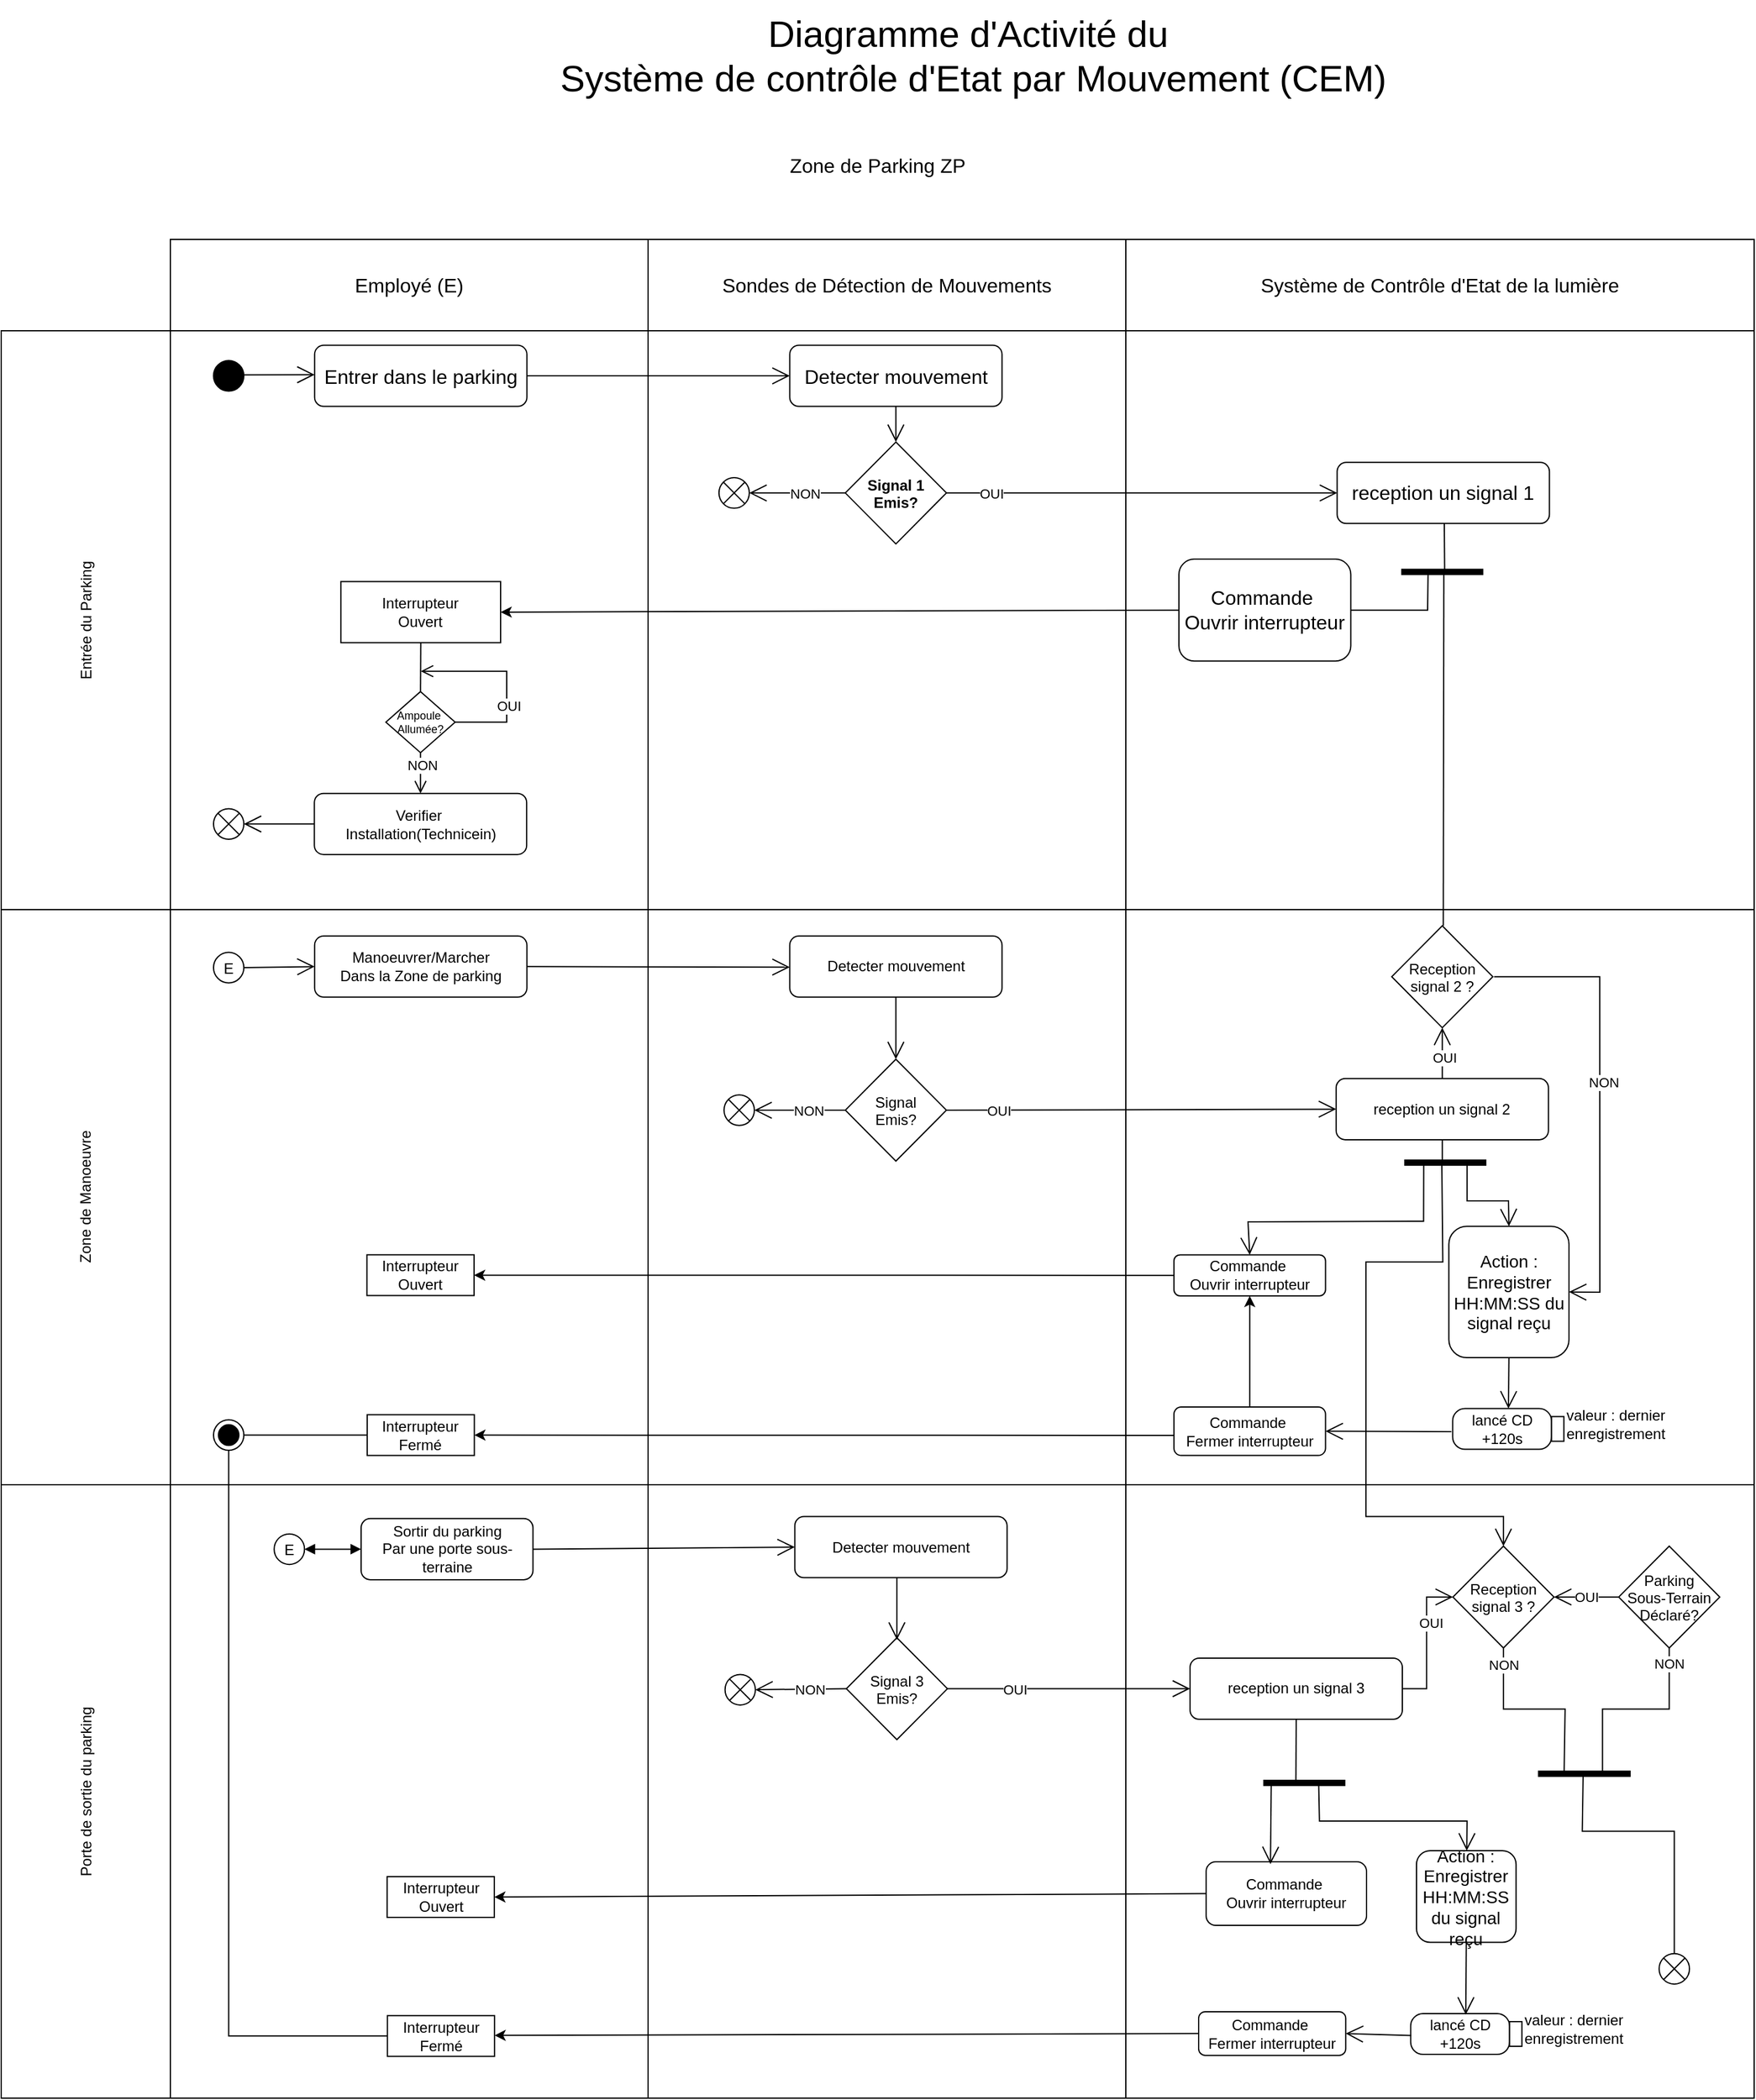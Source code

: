 <mxfile version="25.0.3">
  <diagram id="C5RBs43oDa-KdzZeNtuy" name="Page-1">
    <mxGraphModel dx="2390" dy="2282" grid="1" gridSize="10" guides="1" tooltips="1" connect="1" arrows="1" fold="1" page="1" pageScale="1" pageWidth="827" pageHeight="1169" math="0" shadow="0">
      <root>
        <mxCell id="WIyWlLk6GJQsqaUBKTNV-0" />
        <mxCell id="WIyWlLk6GJQsqaUBKTNV-1" parent="WIyWlLk6GJQsqaUBKTNV-0" />
        <mxCell id="DnKmSI__Tk8OOLVWlEsf-170" value="" style="group" vertex="1" connectable="0" parent="WIyWlLk6GJQsqaUBKTNV-1">
          <mxGeometry x="10" y="-1160" width="1420" height="1700" as="geometry" />
        </mxCell>
        <mxCell id="DnKmSI__Tk8OOLVWlEsf-32" value="&lt;font style=&quot;font-size: 16px;&quot;&gt;Zone de Parking ZP&lt;/font&gt;" style="shape=table;html=1;whiteSpace=wrap;startSize=120;container=1;collapsible=0;childLayout=tableLayout;fillColor=none;swimlaneFillColor=#ffffff;strokeColor=none;" vertex="1" parent="DnKmSI__Tk8OOLVWlEsf-170">
          <mxGeometry y="74" width="1420" height="1626" as="geometry" />
        </mxCell>
        <mxCell id="DnKmSI__Tk8OOLVWlEsf-33" value="" style="shape=partialRectangle;html=1;whiteSpace=wrap;collapsible=0;dropTarget=0;pointerEvents=0;fillColor=none;top=0;left=0;bottom=0;right=0;points=[[0,0.5],[1,0.5]];portConstraint=eastwest;strokeColor=none;" vertex="1" parent="DnKmSI__Tk8OOLVWlEsf-32">
          <mxGeometry y="120" width="1420" height="74" as="geometry" />
        </mxCell>
        <mxCell id="DnKmSI__Tk8OOLVWlEsf-34" value="" style="shape=partialRectangle;html=1;whiteSpace=wrap;connectable=0;fillColor=none;top=1;left=1;bottom=1;right=1;overflow=hidden;strokeColor=none;" vertex="1" parent="DnKmSI__Tk8OOLVWlEsf-33">
          <mxGeometry width="137" height="74" as="geometry">
            <mxRectangle width="137" height="74" as="alternateBounds" />
          </mxGeometry>
        </mxCell>
        <mxCell id="DnKmSI__Tk8OOLVWlEsf-35" value="&lt;font style=&quot;font-size: 16px;&quot;&gt;Employé (E)&lt;/font&gt;" style="shape=partialRectangle;html=1;whiteSpace=wrap;connectable=0;fillColor=none;top=1;left=1;bottom=1;right=1;overflow=hidden;" vertex="1" parent="DnKmSI__Tk8OOLVWlEsf-33">
          <mxGeometry x="137" width="387" height="74" as="geometry">
            <mxRectangle width="387" height="74" as="alternateBounds" />
          </mxGeometry>
        </mxCell>
        <mxCell id="DnKmSI__Tk8OOLVWlEsf-36" value="&lt;font style=&quot;font-size: 16px;&quot;&gt;Sondes de Détection de Mouvements&lt;/font&gt;" style="shape=partialRectangle;html=1;whiteSpace=wrap;connectable=0;fillColor=none;top=1;left=1;bottom=1;right=1;overflow=hidden;" vertex="1" parent="DnKmSI__Tk8OOLVWlEsf-33">
          <mxGeometry x="524" width="387" height="74" as="geometry">
            <mxRectangle width="387" height="74" as="alternateBounds" />
          </mxGeometry>
        </mxCell>
        <mxCell id="DnKmSI__Tk8OOLVWlEsf-45" value="&lt;font style=&quot;font-size: 16px;&quot;&gt;Système de Contrôle d&#39;Etat de la lumière&lt;/font&gt;" style="shape=partialRectangle;html=1;whiteSpace=wrap;connectable=0;fillColor=none;top=1;left=1;bottom=1;right=1;overflow=hidden;" vertex="1" parent="DnKmSI__Tk8OOLVWlEsf-33">
          <mxGeometry x="911" width="509" height="74" as="geometry">
            <mxRectangle width="509" height="74" as="alternateBounds" />
          </mxGeometry>
        </mxCell>
        <mxCell id="DnKmSI__Tk8OOLVWlEsf-37" value="" style="shape=partialRectangle;html=1;whiteSpace=wrap;collapsible=0;dropTarget=0;pointerEvents=0;fillColor=none;top=1;left=1;bottom=1;right=1;points=[[0,0.5],[1,0.5]];portConstraint=eastwest;" vertex="1" parent="DnKmSI__Tk8OOLVWlEsf-32">
          <mxGeometry y="194" width="1420" height="469" as="geometry" />
        </mxCell>
        <mxCell id="DnKmSI__Tk8OOLVWlEsf-38" value="Entrée du Parking" style="shape=partialRectangle;html=1;whiteSpace=wrap;connectable=0;fillColor=none;top=1;left=1;bottom=1;right=1;overflow=hidden;horizontal=0;" vertex="1" parent="DnKmSI__Tk8OOLVWlEsf-37">
          <mxGeometry width="137" height="469" as="geometry">
            <mxRectangle width="137" height="469" as="alternateBounds" />
          </mxGeometry>
        </mxCell>
        <mxCell id="DnKmSI__Tk8OOLVWlEsf-39" value="" style="shape=partialRectangle;html=1;whiteSpace=wrap;connectable=0;fillColor=none;top=1;left=1;bottom=1;right=1;overflow=hidden;" vertex="1" parent="DnKmSI__Tk8OOLVWlEsf-37">
          <mxGeometry x="137" width="387" height="469" as="geometry">
            <mxRectangle width="387" height="469" as="alternateBounds" />
          </mxGeometry>
        </mxCell>
        <mxCell id="DnKmSI__Tk8OOLVWlEsf-40" value="" style="shape=partialRectangle;html=1;whiteSpace=wrap;connectable=0;fillColor=none;top=1;left=1;bottom=1;right=1;overflow=hidden;" vertex="1" parent="DnKmSI__Tk8OOLVWlEsf-37">
          <mxGeometry x="524" width="387" height="469" as="geometry">
            <mxRectangle width="387" height="469" as="alternateBounds" />
          </mxGeometry>
        </mxCell>
        <mxCell id="DnKmSI__Tk8OOLVWlEsf-46" style="shape=partialRectangle;html=1;whiteSpace=wrap;connectable=0;fillColor=none;top=1;left=1;bottom=1;right=1;overflow=hidden;" vertex="1" parent="DnKmSI__Tk8OOLVWlEsf-37">
          <mxGeometry x="911" width="509" height="469" as="geometry">
            <mxRectangle width="509" height="469" as="alternateBounds" />
          </mxGeometry>
        </mxCell>
        <mxCell id="DnKmSI__Tk8OOLVWlEsf-41" value="" style="shape=partialRectangle;html=1;whiteSpace=wrap;collapsible=0;dropTarget=0;pointerEvents=0;fillColor=none;top=1;left=1;bottom=1;right=1;points=[[0,0.5],[1,0.5]];portConstraint=eastwest;" vertex="1" parent="DnKmSI__Tk8OOLVWlEsf-32">
          <mxGeometry y="663" width="1420" height="466" as="geometry" />
        </mxCell>
        <mxCell id="DnKmSI__Tk8OOLVWlEsf-42" value="Zone de Manoeuvre" style="shape=partialRectangle;html=1;whiteSpace=wrap;connectable=0;fillColor=none;top=1;left=1;bottom=1;right=1;overflow=hidden;horizontal=0;" vertex="1" parent="DnKmSI__Tk8OOLVWlEsf-41">
          <mxGeometry width="137" height="466" as="geometry">
            <mxRectangle width="137" height="466" as="alternateBounds" />
          </mxGeometry>
        </mxCell>
        <mxCell id="DnKmSI__Tk8OOLVWlEsf-43" value="" style="shape=partialRectangle;html=1;whiteSpace=wrap;connectable=0;fillColor=none;top=1;left=1;bottom=1;right=1;overflow=hidden;" vertex="1" parent="DnKmSI__Tk8OOLVWlEsf-41">
          <mxGeometry x="137" width="387" height="466" as="geometry">
            <mxRectangle width="387" height="466" as="alternateBounds" />
          </mxGeometry>
        </mxCell>
        <mxCell id="DnKmSI__Tk8OOLVWlEsf-44" value="" style="shape=partialRectangle;html=1;whiteSpace=wrap;connectable=0;fillColor=none;top=1;left=1;bottom=1;right=1;overflow=hidden;" vertex="1" parent="DnKmSI__Tk8OOLVWlEsf-41">
          <mxGeometry x="524" width="387" height="466" as="geometry">
            <mxRectangle width="387" height="466" as="alternateBounds" />
          </mxGeometry>
        </mxCell>
        <mxCell id="DnKmSI__Tk8OOLVWlEsf-47" style="shape=partialRectangle;html=1;whiteSpace=wrap;connectable=0;fillColor=none;top=1;left=1;bottom=1;right=1;overflow=hidden;" vertex="1" parent="DnKmSI__Tk8OOLVWlEsf-41">
          <mxGeometry x="911" width="509" height="466" as="geometry">
            <mxRectangle width="509" height="466" as="alternateBounds" />
          </mxGeometry>
        </mxCell>
        <mxCell id="DnKmSI__Tk8OOLVWlEsf-48" style="shape=partialRectangle;html=1;whiteSpace=wrap;collapsible=0;dropTarget=0;pointerEvents=0;fillColor=none;top=1;left=1;bottom=1;right=1;points=[[0,0.5],[1,0.5]];portConstraint=eastwest;" vertex="1" parent="DnKmSI__Tk8OOLVWlEsf-32">
          <mxGeometry y="1129" width="1420" height="497" as="geometry" />
        </mxCell>
        <mxCell id="DnKmSI__Tk8OOLVWlEsf-49" value="Porte de sortie du parking" style="shape=partialRectangle;html=1;whiteSpace=wrap;connectable=0;fillColor=none;top=1;left=1;bottom=1;right=1;overflow=hidden;horizontal=0;" vertex="1" parent="DnKmSI__Tk8OOLVWlEsf-48">
          <mxGeometry width="137" height="497" as="geometry">
            <mxRectangle width="137" height="497" as="alternateBounds" />
          </mxGeometry>
        </mxCell>
        <mxCell id="DnKmSI__Tk8OOLVWlEsf-50" style="shape=partialRectangle;html=1;whiteSpace=wrap;connectable=0;fillColor=none;top=1;left=1;bottom=1;right=1;overflow=hidden;" vertex="1" parent="DnKmSI__Tk8OOLVWlEsf-48">
          <mxGeometry x="137" width="387" height="497" as="geometry">
            <mxRectangle width="387" height="497" as="alternateBounds" />
          </mxGeometry>
        </mxCell>
        <mxCell id="DnKmSI__Tk8OOLVWlEsf-51" style="shape=partialRectangle;html=1;whiteSpace=wrap;connectable=0;fillColor=none;top=1;left=1;bottom=1;right=1;overflow=hidden;" vertex="1" parent="DnKmSI__Tk8OOLVWlEsf-48">
          <mxGeometry x="524" width="387" height="497" as="geometry">
            <mxRectangle width="387" height="497" as="alternateBounds" />
          </mxGeometry>
        </mxCell>
        <mxCell id="DnKmSI__Tk8OOLVWlEsf-52" style="shape=partialRectangle;html=1;whiteSpace=wrap;connectable=0;fillColor=none;top=1;left=1;bottom=1;right=1;overflow=hidden;" vertex="1" parent="DnKmSI__Tk8OOLVWlEsf-48">
          <mxGeometry x="911" width="509" height="497" as="geometry">
            <mxRectangle width="509" height="497" as="alternateBounds" />
          </mxGeometry>
        </mxCell>
        <mxCell id="WIyWlLk6GJQsqaUBKTNV-3" value="&lt;font style=&quot;font-size: 16px;&quot;&gt;Entrer dans le parking&lt;/font&gt;" style="rounded=1;whiteSpace=wrap;html=1;fontSize=12;glass=0;strokeWidth=1;shadow=0;" parent="DnKmSI__Tk8OOLVWlEsf-170" vertex="1">
          <mxGeometry x="253.864" y="279.757" width="171.972" height="49.515" as="geometry" />
        </mxCell>
        <mxCell id="WIyWlLk6GJQsqaUBKTNV-7" value="&lt;font style=&quot;font-size: 16px;&quot;&gt;Detecter mouvement&lt;/font&gt;" style="rounded=1;whiteSpace=wrap;html=1;fontSize=12;glass=0;strokeWidth=1;shadow=0;" parent="DnKmSI__Tk8OOLVWlEsf-170" vertex="1">
          <mxGeometry x="638.754" y="279.757" width="171.972" height="49.515" as="geometry" />
        </mxCell>
        <mxCell id="WIyWlLk6GJQsqaUBKTNV-11" value="Verifier&amp;nbsp;&lt;br&gt;Installation(Technicein)" style="rounded=1;whiteSpace=wrap;html=1;fontSize=12;glass=0;strokeWidth=1;shadow=0;" parent="DnKmSI__Tk8OOLVWlEsf-170" vertex="1">
          <mxGeometry x="253.659" y="642.864" width="171.972" height="49.515" as="geometry" />
        </mxCell>
        <mxCell id="DnKmSI__Tk8OOLVWlEsf-0" value="Interrupteur&lt;br&gt;Ouvert" style="rounded=0;whiteSpace=wrap;html=1;" vertex="1" parent="DnKmSI__Tk8OOLVWlEsf-170">
          <mxGeometry x="275.156" y="471.214" width="129.389" height="49.515" as="geometry" />
        </mxCell>
        <mxCell id="DnKmSI__Tk8OOLVWlEsf-5" value="" style="ellipse;fillColor=strokeColor;html=1;" vertex="1" parent="DnKmSI__Tk8OOLVWlEsf-170">
          <mxGeometry x="171.972" y="292.136" width="24.567" height="24.757" as="geometry" />
        </mxCell>
        <mxCell id="DnKmSI__Tk8OOLVWlEsf-6" value="" style="ellipse;html=1;shape=endState;fillColor=strokeColor;" vertex="1" parent="DnKmSI__Tk8OOLVWlEsf-170">
          <mxGeometry x="171.972" y="1150.388" width="24.567" height="24.757" as="geometry" />
        </mxCell>
        <mxCell id="DnKmSI__Tk8OOLVWlEsf-25" value="Ampoule &#xa;Allumée?" style="rhombus;fontSize=9;" vertex="1" parent="DnKmSI__Tk8OOLVWlEsf-170">
          <mxGeometry x="311.597" y="560.34" width="56.096" height="49.515" as="geometry" />
        </mxCell>
        <mxCell id="DnKmSI__Tk8OOLVWlEsf-26" value="" style="shape=sumEllipse;perimeter=ellipsePerimeter;html=1;backgroundOutline=1;" vertex="1" parent="DnKmSI__Tk8OOLVWlEsf-170">
          <mxGeometry x="171.972" y="655.243" width="24.567" height="24.757" as="geometry" />
        </mxCell>
        <mxCell id="DnKmSI__Tk8OOLVWlEsf-27" value="" style="html=1;points=[];perimeter=orthogonalPerimeter;fillColor=strokeColor;direction=south;" vertex="1" parent="DnKmSI__Tk8OOLVWlEsf-170">
          <mxGeometry x="1134.608" y="461.311" width="65.513" height="4.126" as="geometry" />
        </mxCell>
        <mxCell id="DnKmSI__Tk8OOLVWlEsf-28" value="lancé CD&lt;div&gt;+120s&lt;/div&gt;" style="shape=mxgraph.uml25.action;html=1;align=center;verticalAlign=middle;absoluteArcSize=1;arcSize=10;dashed=0;spacingRight=10;whiteSpace=wrap;" vertex="1" parent="DnKmSI__Tk8OOLVWlEsf-170">
          <mxGeometry x="1175.774" y="1141.262" width="90.081" height="33.01" as="geometry" />
        </mxCell>
        <mxCell id="DnKmSI__Tk8OOLVWlEsf-29" value="valeur : dernier &lt;br&gt;enregistrement" style="text;verticalAlign=middle;align=left;html=1;" vertex="1" parent="DnKmSI__Tk8OOLVWlEsf-28">
          <mxGeometry x="90.081" width="49.135" height="24.757" as="geometry" />
        </mxCell>
        <mxCell id="DnKmSI__Tk8OOLVWlEsf-53" value="&lt;font style=&quot;font-size: 16px;&quot;&gt;reception un signal 1&lt;/font&gt;" style="rounded=1;whiteSpace=wrap;html=1;fontSize=12;glass=0;strokeWidth=1;shadow=0;" vertex="1" parent="DnKmSI__Tk8OOLVWlEsf-170">
          <mxGeometry x="1082.197" y="374.66" width="171.972" height="49.515" as="geometry" />
        </mxCell>
        <mxCell id="DnKmSI__Tk8OOLVWlEsf-58" value="" style="html=1;points=[];perimeter=orthogonalPerimeter;fillColor=strokeColor;direction=south;" vertex="1" parent="DnKmSI__Tk8OOLVWlEsf-170">
          <mxGeometry x="1137.065" y="939.951" width="65.513" height="4.126" as="geometry" />
        </mxCell>
        <mxCell id="DnKmSI__Tk8OOLVWlEsf-59" value="&lt;font style=&quot;font-size: 16px;&quot;&gt;Commande&amp;nbsp;&lt;br&gt;Ouvrir interrupteur&lt;/font&gt;" style="rounded=1;whiteSpace=wrap;html=1;fontSize=12;glass=0;strokeWidth=1;shadow=0;" vertex="1" parent="DnKmSI__Tk8OOLVWlEsf-170">
          <mxGeometry x="954.037" y="453.058" width="139.216" height="82.524" as="geometry" />
        </mxCell>
        <mxCell id="DnKmSI__Tk8OOLVWlEsf-61" value="Detecter mouvement" style="rounded=1;whiteSpace=wrap;html=1;fontSize=12;glass=0;strokeWidth=1;shadow=0;" vertex="1" parent="DnKmSI__Tk8OOLVWlEsf-170">
          <mxGeometry x="638.754" y="758.398" width="171.972" height="49.515" as="geometry" />
        </mxCell>
        <mxCell id="DnKmSI__Tk8OOLVWlEsf-62" value="Manoeuvrer/Marcher&lt;br&gt;Dans la Zone de parking" style="rounded=1;whiteSpace=wrap;html=1;fontSize=12;glass=0;strokeWidth=1;shadow=0;" vertex="1" parent="DnKmSI__Tk8OOLVWlEsf-170">
          <mxGeometry x="253.864" y="758.398" width="171.972" height="49.515" as="geometry" />
        </mxCell>
        <mxCell id="DnKmSI__Tk8OOLVWlEsf-63" value="E" style="ellipse;" vertex="1" parent="DnKmSI__Tk8OOLVWlEsf-170">
          <mxGeometry x="171.972" y="771.602" width="24.567" height="24.757" as="geometry" />
        </mxCell>
        <mxCell id="DnKmSI__Tk8OOLVWlEsf-65" value="Reception &#xa;signal 2 ?" style="rhombus;" vertex="1" parent="DnKmSI__Tk8OOLVWlEsf-170">
          <mxGeometry x="1126.419" y="750.146" width="81.892" height="82.524" as="geometry" />
        </mxCell>
        <mxCell id="DnKmSI__Tk8OOLVWlEsf-171" value="" style="edgeStyle=orthogonalEdgeStyle;rounded=0;orthogonalLoop=1;jettySize=auto;html=1;" edge="1" parent="DnKmSI__Tk8OOLVWlEsf-170" source="DnKmSI__Tk8OOLVWlEsf-66" target="DnKmSI__Tk8OOLVWlEsf-67">
          <mxGeometry relative="1" as="geometry" />
        </mxCell>
        <mxCell id="DnKmSI__Tk8OOLVWlEsf-66" value="Commande&amp;nbsp;&lt;br&gt;Fermer interrupteur" style="rounded=1;whiteSpace=wrap;html=1;fontSize=12;glass=0;strokeWidth=1;shadow=0;" vertex="1" parent="DnKmSI__Tk8OOLVWlEsf-170">
          <mxGeometry x="950" y="1140" width="122.78" height="39.27" as="geometry" />
        </mxCell>
        <mxCell id="DnKmSI__Tk8OOLVWlEsf-67" value="Commande&amp;nbsp;&lt;br&gt;Ouvrir interrupteur" style="rounded=1;whiteSpace=wrap;html=1;fontSize=12;glass=0;strokeWidth=1;shadow=0;" vertex="1" parent="DnKmSI__Tk8OOLVWlEsf-170">
          <mxGeometry x="950" y="1016.7" width="122.78" height="33.3" as="geometry" />
        </mxCell>
        <mxCell id="DnKmSI__Tk8OOLVWlEsf-68" value="Signal &#xa;Emis?" style="rhombus;" vertex="1" parent="DnKmSI__Tk8OOLVWlEsf-170">
          <mxGeometry x="683.795" y="858.252" width="81.892" height="82.524" as="geometry" />
        </mxCell>
        <mxCell id="DnKmSI__Tk8OOLVWlEsf-69" value="Signal 1&#xa;Emis?" style="rhombus;fontStyle=1" vertex="1" parent="DnKmSI__Tk8OOLVWlEsf-170">
          <mxGeometry x="683.795" y="358.155" width="81.892" height="82.524" as="geometry" />
        </mxCell>
        <mxCell id="DnKmSI__Tk8OOLVWlEsf-70" value="" style="shape=sumEllipse;perimeter=ellipsePerimeter;html=1;backgroundOutline=1;" vertex="1" parent="DnKmSI__Tk8OOLVWlEsf-170">
          <mxGeometry x="581.43" y="387.039" width="24.567" height="24.757" as="geometry" />
        </mxCell>
        <mxCell id="DnKmSI__Tk8OOLVWlEsf-71" value="reception un signal 2" style="rounded=1;whiteSpace=wrap;html=1;fontSize=12;glass=0;strokeWidth=1;shadow=0;" vertex="1" parent="DnKmSI__Tk8OOLVWlEsf-170">
          <mxGeometry x="1081.378" y="873.932" width="171.972" height="49.515" as="geometry" />
        </mxCell>
        <mxCell id="DnKmSI__Tk8OOLVWlEsf-72" value="Parking&#xa;Sous-Terrain&#xa;Déclaré?" style="rhombus;" vertex="1" parent="DnKmSI__Tk8OOLVWlEsf-170">
          <mxGeometry x="1310.265" y="1252.718" width="81.892" height="82.524" as="geometry" />
        </mxCell>
        <mxCell id="DnKmSI__Tk8OOLVWlEsf-73" value="Interrupteur&lt;br&gt;Ouvert" style="rounded=0;whiteSpace=wrap;html=1;" vertex="1" parent="DnKmSI__Tk8OOLVWlEsf-170">
          <mxGeometry x="296.243" y="1016.699" width="86.805" height="33.01" as="geometry" />
        </mxCell>
        <mxCell id="DnKmSI__Tk8OOLVWlEsf-74" value="Interrupteur&lt;br&gt;Fermé" style="rounded=0;whiteSpace=wrap;html=1;" vertex="1" parent="DnKmSI__Tk8OOLVWlEsf-170">
          <mxGeometry x="296.448" y="1146.262" width="86.805" height="33.01" as="geometry" />
        </mxCell>
        <mxCell id="DnKmSI__Tk8OOLVWlEsf-75" value="Sortir du parking&lt;br&gt;Par une porte sous-terraine" style="rounded=1;whiteSpace=wrap;html=1;fontSize=12;glass=0;strokeWidth=1;shadow=0;" vertex="1" parent="DnKmSI__Tk8OOLVWlEsf-170">
          <mxGeometry x="291.534" y="1230.437" width="139.216" height="49.515" as="geometry" />
        </mxCell>
        <mxCell id="DnKmSI__Tk8OOLVWlEsf-76" value="E" style="ellipse;" vertex="1" parent="DnKmSI__Tk8OOLVWlEsf-170">
          <mxGeometry x="221.107" y="1242.816" width="24.567" height="24.757" as="geometry" />
        </mxCell>
        <mxCell id="DnKmSI__Tk8OOLVWlEsf-77" value="" style="endArrow=block;startArrow=block;endFill=1;startFill=1;html=1;rounded=0;exitX=1;exitY=0.5;exitDx=0;exitDy=0;entryX=0;entryY=0.5;entryDx=0;entryDy=0;" edge="1" source="DnKmSI__Tk8OOLVWlEsf-76" target="DnKmSI__Tk8OOLVWlEsf-75" parent="DnKmSI__Tk8OOLVWlEsf-170">
          <mxGeometry width="160" relative="1" as="geometry">
            <mxPoint x="597.809" y="1410.34" as="sourcePoint" />
            <mxPoint x="728.835" y="1410.34" as="targetPoint" />
          </mxGeometry>
        </mxCell>
        <mxCell id="DnKmSI__Tk8OOLVWlEsf-78" value="Detecter mouvement" style="rounded=1;whiteSpace=wrap;html=1;fontSize=12;glass=0;strokeWidth=1;shadow=0;" vertex="1" parent="DnKmSI__Tk8OOLVWlEsf-170">
          <mxGeometry x="642.849" y="1228.786" width="171.972" height="49.515" as="geometry" />
        </mxCell>
        <mxCell id="DnKmSI__Tk8OOLVWlEsf-79" value="Signal 3&#xa;Emis?" style="rhombus;" vertex="1" parent="DnKmSI__Tk8OOLVWlEsf-170">
          <mxGeometry x="684.614" y="1326.99" width="81.892" height="82.524" as="geometry" />
        </mxCell>
        <mxCell id="DnKmSI__Tk8OOLVWlEsf-80" value="reception un signal 3" style="rounded=1;whiteSpace=wrap;html=1;fontSize=12;glass=0;strokeWidth=1;shadow=0;" vertex="1" parent="DnKmSI__Tk8OOLVWlEsf-170">
          <mxGeometry x="963.045" y="1343.495" width="171.972" height="49.515" as="geometry" />
        </mxCell>
        <mxCell id="DnKmSI__Tk8OOLVWlEsf-81" value="Reception &#xa;signal 3 ?" style="rhombus;" vertex="1" parent="DnKmSI__Tk8OOLVWlEsf-170">
          <mxGeometry x="1175.963" y="1252.718" width="81.892" height="82.524" as="geometry" />
        </mxCell>
        <mxCell id="DnKmSI__Tk8OOLVWlEsf-83" value="Commande&amp;nbsp;&lt;br&gt;Fermer interrupteur" style="rounded=1;whiteSpace=wrap;html=1;fontSize=12;glass=0;strokeWidth=1;shadow=0;" vertex="1" parent="DnKmSI__Tk8OOLVWlEsf-170">
          <mxGeometry x="970" y="1630" width="119.16" height="35.34" as="geometry" />
        </mxCell>
        <mxCell id="DnKmSI__Tk8OOLVWlEsf-84" value="Commande&amp;nbsp;&lt;br&gt;Ouvrir interrupteur" style="rounded=1;whiteSpace=wrap;html=1;fontSize=12;glass=0;strokeWidth=1;shadow=0;" vertex="1" parent="DnKmSI__Tk8OOLVWlEsf-170">
          <mxGeometry x="976.07" y="1508.54" width="129.93" height="51.46" as="geometry" />
        </mxCell>
        <mxCell id="DnKmSI__Tk8OOLVWlEsf-86" value="lancé CD&lt;div&gt;+120s&lt;/div&gt;" style="shape=mxgraph.uml25.action;html=1;align=center;verticalAlign=middle;absoluteArcSize=1;arcSize=10;dashed=0;spacingRight=10;whiteSpace=wrap;" vertex="1" parent="DnKmSI__Tk8OOLVWlEsf-170">
          <mxGeometry x="1141.773" y="1631.505" width="90.081" height="33.01" as="geometry" />
        </mxCell>
        <mxCell id="DnKmSI__Tk8OOLVWlEsf-87" value="valeur : dernier &lt;br&gt;enregistrement" style="text;verticalAlign=middle;align=left;html=1;" vertex="1" parent="DnKmSI__Tk8OOLVWlEsf-86">
          <mxGeometry x="90.081" width="49.135" height="24.757" as="geometry" />
        </mxCell>
        <mxCell id="DnKmSI__Tk8OOLVWlEsf-132" value="" style="endArrow=open;endFill=1;endSize=12;html=1;rounded=0;exitX=0.5;exitY=1;exitDx=0;exitDy=0;" edge="1" parent="DnKmSI__Tk8OOLVWlEsf-86" source="DnKmSI__Tk8OOLVWlEsf-131">
          <mxGeometry width="160" relative="1" as="geometry">
            <mxPoint x="41.003" y="-53.641" as="sourcePoint" />
            <mxPoint x="44.631" y="0.825" as="targetPoint" />
          </mxGeometry>
        </mxCell>
        <mxCell id="DnKmSI__Tk8OOLVWlEsf-88" value="" style="endArrow=open;endFill=1;endSize=12;html=1;rounded=0;exitX=0.5;exitY=1;exitDx=0;exitDy=0;" edge="1" parent="DnKmSI__Tk8OOLVWlEsf-170" source="DnKmSI__Tk8OOLVWlEsf-5">
          <mxGeometry width="160" relative="1" as="geometry">
            <mxPoint x="122.837" y="303.599" as="sourcePoint" />
            <mxPoint x="253.864" y="303.599" as="targetPoint" />
            <Array as="points">
              <mxPoint x="192.445" y="303.689" />
            </Array>
          </mxGeometry>
        </mxCell>
        <mxCell id="DnKmSI__Tk8OOLVWlEsf-89" value="" style="endArrow=open;endFill=1;endSize=12;html=1;rounded=0;entryX=1;entryY=0.5;entryDx=0;entryDy=0;exitX=0;exitY=0.5;exitDx=0;exitDy=0;" edge="1" parent="DnKmSI__Tk8OOLVWlEsf-170" source="WIyWlLk6GJQsqaUBKTNV-11" target="DnKmSI__Tk8OOLVWlEsf-26">
          <mxGeometry width="160" relative="1" as="geometry">
            <mxPoint x="450.404" y="609.854" as="sourcePoint" />
            <mxPoint x="663.322" y="610.77" as="targetPoint" />
          </mxGeometry>
        </mxCell>
        <mxCell id="DnKmSI__Tk8OOLVWlEsf-90" value="" style="endArrow=open;endFill=1;endSize=12;html=1;rounded=0;exitX=0.5;exitY=1;exitDx=0;exitDy=0;entryX=0.5;entryY=0;entryDx=0;entryDy=0;" edge="1" parent="DnKmSI__Tk8OOLVWlEsf-170" source="WIyWlLk6GJQsqaUBKTNV-7" target="DnKmSI__Tk8OOLVWlEsf-69">
          <mxGeometry width="160" relative="1" as="geometry">
            <mxPoint x="876.24" y="651.117" as="sourcePoint" />
            <mxPoint x="1007.266" y="651.117" as="targetPoint" />
          </mxGeometry>
        </mxCell>
        <mxCell id="DnKmSI__Tk8OOLVWlEsf-93" value="" style="endArrow=none;startArrow=none;endFill=0;startFill=0;endSize=8;html=1;verticalAlign=bottom;labelBackgroundColor=none;strokeWidth=1;rounded=0;exitX=0.5;exitY=1;exitDx=0;exitDy=0;startSize=9;entryX=0.696;entryY=0.483;entryDx=0;entryDy=0;entryPerimeter=0;" edge="1" parent="DnKmSI__Tk8OOLVWlEsf-170">
          <mxGeometry width="160" relative="1" as="geometry">
            <mxPoint x="1169.002" y="424.175" as="sourcePoint" />
            <mxPoint x="1169.297" y="464.183" as="targetPoint" />
          </mxGeometry>
        </mxCell>
        <mxCell id="DnKmSI__Tk8OOLVWlEsf-94" value="" style="endArrow=none;startArrow=none;endFill=0;startFill=0;endSize=8;html=1;verticalAlign=bottom;labelBackgroundColor=none;strokeWidth=1;rounded=0;exitX=0.5;exitY=1;exitDx=0;exitDy=0;entryX=1;entryY=0.5;entryDx=0;entryDy=0;" edge="1" parent="DnKmSI__Tk8OOLVWlEsf-170" target="DnKmSI__Tk8OOLVWlEsf-59">
          <mxGeometry width="160" relative="1" as="geometry">
            <mxPoint x="1155.883" y="461.311" as="sourcePoint" />
            <mxPoint x="1155.064" y="500.097" as="targetPoint" />
            <Array as="points">
              <mxPoint x="1155.49" y="494.32" />
            </Array>
          </mxGeometry>
        </mxCell>
        <mxCell id="DnKmSI__Tk8OOLVWlEsf-95" value="" style="endArrow=none;startArrow=none;endFill=0;startFill=0;endSize=8;html=1;verticalAlign=bottom;labelBackgroundColor=none;strokeWidth=1;rounded=0;exitX=0.5;exitY=1;exitDx=0;exitDy=0;entryX=0.5;entryY=0;entryDx=0;entryDy=0;" edge="1" parent="DnKmSI__Tk8OOLVWlEsf-170">
          <mxGeometry width="160" relative="1" as="geometry">
            <mxPoint x="1168.634" y="465.437" as="sourcePoint" />
            <mxPoint x="1168.183" y="750.146" as="targetPoint" />
          </mxGeometry>
        </mxCell>
        <mxCell id="DnKmSI__Tk8OOLVWlEsf-96" value="" style="endArrow=open;endFill=1;endSize=12;html=1;rounded=0;entryX=1;entryY=0.5;entryDx=0;entryDy=0;exitX=1;exitY=0.5;exitDx=0;exitDy=0;" edge="1" parent="DnKmSI__Tk8OOLVWlEsf-170" target="DnKmSI__Tk8OOLVWlEsf-113">
          <mxGeometry width="160" relative="1" as="geometry">
            <mxPoint x="1209.31" y="791.408" as="sourcePoint" />
            <mxPoint x="1271" y="1046.795" as="targetPoint" />
            <Array as="points">
              <mxPoint x="1294.887" y="791.408" />
              <mxPoint x="1295" y="1047" />
            </Array>
          </mxGeometry>
        </mxCell>
        <mxCell id="DnKmSI__Tk8OOLVWlEsf-97" value="NON" style="edgeLabel;html=1;align=center;verticalAlign=middle;resizable=0;points=[];" vertex="1" connectable="0" parent="DnKmSI__Tk8OOLVWlEsf-96">
          <mxGeometry x="-0.069" y="3" relative="1" as="geometry">
            <mxPoint as="offset" />
          </mxGeometry>
        </mxCell>
        <mxCell id="DnKmSI__Tk8OOLVWlEsf-98" value="" style="endArrow=open;endFill=1;endSize=12;html=1;rounded=0;exitX=1;exitY=0.5;exitDx=0;exitDy=0;entryX=0;entryY=0.5;entryDx=0;entryDy=0;" edge="1" parent="DnKmSI__Tk8OOLVWlEsf-170" source="DnKmSI__Tk8OOLVWlEsf-69" target="DnKmSI__Tk8OOLVWlEsf-53">
          <mxGeometry width="160" relative="1" as="geometry">
            <mxPoint x="835.294" y="387.039" as="sourcePoint" />
            <mxPoint x="966.321" y="387.039" as="targetPoint" />
          </mxGeometry>
        </mxCell>
        <mxCell id="DnKmSI__Tk8OOLVWlEsf-99" value="OUI" style="edgeLabel;html=1;align=center;verticalAlign=middle;resizable=0;points=[];" vertex="1" connectable="0" parent="DnKmSI__Tk8OOLVWlEsf-98">
          <mxGeometry x="-0.34" relative="1" as="geometry">
            <mxPoint x="-68" as="offset" />
          </mxGeometry>
        </mxCell>
        <mxCell id="DnKmSI__Tk8OOLVWlEsf-100" value="" style="endArrow=open;endFill=1;endSize=12;html=1;rounded=0;exitX=0;exitY=0.5;exitDx=0;exitDy=0;entryX=1;entryY=0.5;entryDx=0;entryDy=0;" edge="1" parent="DnKmSI__Tk8OOLVWlEsf-170" source="DnKmSI__Tk8OOLVWlEsf-69" target="DnKmSI__Tk8OOLVWlEsf-70">
          <mxGeometry width="160" relative="1" as="geometry">
            <mxPoint x="835.294" y="387.039" as="sourcePoint" />
            <mxPoint x="966.321" y="387.039" as="targetPoint" />
          </mxGeometry>
        </mxCell>
        <mxCell id="DnKmSI__Tk8OOLVWlEsf-101" value="NON" style="edgeLabel;html=1;align=center;verticalAlign=middle;resizable=0;points=[];" vertex="1" connectable="0" parent="DnKmSI__Tk8OOLVWlEsf-100">
          <mxGeometry x="0.489" y="-2" relative="1" as="geometry">
            <mxPoint x="25" y="2" as="offset" />
          </mxGeometry>
        </mxCell>
        <mxCell id="DnKmSI__Tk8OOLVWlEsf-102" value="" style="endArrow=open;endFill=1;endSize=12;html=1;rounded=0;entryX=0.5;entryY=1;entryDx=0;entryDy=0;exitX=0.5;exitY=0;exitDx=0;exitDy=0;" edge="1" parent="DnKmSI__Tk8OOLVWlEsf-170" source="DnKmSI__Tk8OOLVWlEsf-71" target="DnKmSI__Tk8OOLVWlEsf-65">
          <mxGeometry width="160" relative="1" as="geometry">
            <mxPoint x="835.294" y="849.175" as="sourcePoint" />
            <mxPoint x="966.321" y="849.175" as="targetPoint" />
          </mxGeometry>
        </mxCell>
        <mxCell id="DnKmSI__Tk8OOLVWlEsf-104" value="OUI" style="edgeLabel;html=1;align=center;verticalAlign=middle;resizable=0;points=[];" vertex="1" connectable="0" parent="DnKmSI__Tk8OOLVWlEsf-102">
          <mxGeometry x="-0.478" y="-1" relative="1" as="geometry">
            <mxPoint y="-6" as="offset" />
          </mxGeometry>
        </mxCell>
        <mxCell id="DnKmSI__Tk8OOLVWlEsf-103" value="" style="endArrow=open;endFill=1;endSize=12;html=1;rounded=0;entryX=0;entryY=0.5;entryDx=0;entryDy=0;exitX=1;exitY=0.5;exitDx=0;exitDy=0;" edge="1" parent="DnKmSI__Tk8OOLVWlEsf-170" source="DnKmSI__Tk8OOLVWlEsf-68" target="DnKmSI__Tk8OOLVWlEsf-71">
          <mxGeometry width="160" relative="1" as="geometry">
            <mxPoint x="794.348" y="898.689" as="sourcePoint" />
            <mxPoint x="966.321" y="840.922" as="targetPoint" />
          </mxGeometry>
        </mxCell>
        <mxCell id="DnKmSI__Tk8OOLVWlEsf-105" value="OUI" style="edgeLabel;html=1;align=center;verticalAlign=middle;resizable=0;points=[];" vertex="1" connectable="0" parent="DnKmSI__Tk8OOLVWlEsf-103">
          <mxGeometry x="-0.731" relative="1" as="geometry">
            <mxPoint as="offset" />
          </mxGeometry>
        </mxCell>
        <mxCell id="DnKmSI__Tk8OOLVWlEsf-106" value="" style="endArrow=open;endFill=1;endSize=12;html=1;rounded=0;entryX=1;entryY=0.5;entryDx=0;entryDy=0;exitX=0;exitY=0.5;exitDx=0;exitDy=0;" edge="1" target="DnKmSI__Tk8OOLVWlEsf-108" parent="DnKmSI__Tk8OOLVWlEsf-170" source="DnKmSI__Tk8OOLVWlEsf-68">
          <mxGeometry width="160" relative="1" as="geometry">
            <mxPoint x="679.7" y="899.515" as="sourcePoint" />
            <mxPoint x="970.415" y="887.136" as="targetPoint" />
          </mxGeometry>
        </mxCell>
        <mxCell id="DnKmSI__Tk8OOLVWlEsf-107" value="NON" style="edgeLabel;html=1;align=center;verticalAlign=middle;resizable=0;points=[];" vertex="1" connectable="0" parent="DnKmSI__Tk8OOLVWlEsf-106">
          <mxGeometry x="0.489" y="-2" relative="1" as="geometry">
            <mxPoint x="25" y="2" as="offset" />
          </mxGeometry>
        </mxCell>
        <mxCell id="DnKmSI__Tk8OOLVWlEsf-108" value="" style="shape=sumEllipse;perimeter=ellipsePerimeter;html=1;backgroundOutline=1;" vertex="1" parent="DnKmSI__Tk8OOLVWlEsf-170">
          <mxGeometry x="585.525" y="887.136" width="24.567" height="24.757" as="geometry" />
        </mxCell>
        <mxCell id="DnKmSI__Tk8OOLVWlEsf-109" value="" style="endArrow=open;endFill=1;endSize=12;html=1;rounded=0;exitX=0.5;exitY=1;exitDx=0;exitDy=0;entryX=0.5;entryY=0;entryDx=0;entryDy=0;" edge="1" parent="DnKmSI__Tk8OOLVWlEsf-170" source="DnKmSI__Tk8OOLVWlEsf-61" target="DnKmSI__Tk8OOLVWlEsf-68">
          <mxGeometry width="160" relative="1" as="geometry">
            <mxPoint x="687.889" y="552.087" as="sourcePoint" />
            <mxPoint x="610.092" y="552.087" as="targetPoint" />
          </mxGeometry>
        </mxCell>
        <mxCell id="DnKmSI__Tk8OOLVWlEsf-111" value="" style="endArrow=open;endFill=1;endSize=12;html=1;rounded=0;entryX=0;entryY=0.5;entryDx=0;entryDy=0;exitX=1;exitY=0.5;exitDx=0;exitDy=0;" edge="1" parent="DnKmSI__Tk8OOLVWlEsf-170" source="DnKmSI__Tk8OOLVWlEsf-62">
          <mxGeometry width="160" relative="1" as="geometry">
            <mxPoint x="425.836" y="782.701" as="sourcePoint" />
            <mxPoint x="638.754" y="783.617" as="targetPoint" />
          </mxGeometry>
        </mxCell>
        <mxCell id="DnKmSI__Tk8OOLVWlEsf-113" value="&lt;span style=&quot;font-size: 14px;&quot;&gt;Action : Enregistrer HH:MM:SS du signal reçu&lt;/span&gt;" style="rounded=1;whiteSpace=wrap;html=1;fontSize=12;glass=0;strokeWidth=1;shadow=0;" vertex="1" parent="DnKmSI__Tk8OOLVWlEsf-170">
          <mxGeometry x="1172.69" y="993.59" width="97.31" height="106.41" as="geometry" />
        </mxCell>
        <mxCell id="DnKmSI__Tk8OOLVWlEsf-114" value="" style="endArrow=open;endFill=1;endSize=12;html=1;rounded=0;exitX=0.5;exitY=1;exitDx=0;exitDy=0;" edge="1" parent="DnKmSI__Tk8OOLVWlEsf-170" source="DnKmSI__Tk8OOLVWlEsf-113" target="DnKmSI__Tk8OOLVWlEsf-28">
          <mxGeometry width="160" relative="1" as="geometry">
            <mxPoint x="1213" y="1110" as="sourcePoint" />
            <mxPoint x="1212.667" y="1118.204" as="targetPoint" />
          </mxGeometry>
        </mxCell>
        <mxCell id="DnKmSI__Tk8OOLVWlEsf-115" value="" style="endArrow=open;endFill=1;endSize=12;html=1;rounded=0;entryX=0.5;entryY=0;entryDx=0;entryDy=0;exitX=0.412;exitY=0.767;exitDx=0;exitDy=0;exitPerimeter=0;" edge="1" parent="DnKmSI__Tk8OOLVWlEsf-170" source="DnKmSI__Tk8OOLVWlEsf-58" target="DnKmSI__Tk8OOLVWlEsf-67">
          <mxGeometry width="160" relative="1" as="geometry">
            <mxPoint x="1146.482" y="956.456" as="sourcePoint" />
            <mxPoint x="1023.645" y="1014.223" as="targetPoint" />
            <Array as="points">
              <mxPoint x="1152.215" y="989.466" />
              <mxPoint x="1010" y="990" />
            </Array>
          </mxGeometry>
        </mxCell>
        <mxCell id="DnKmSI__Tk8OOLVWlEsf-117" value="" style="endArrow=open;endFill=1;endSize=12;html=1;rounded=0;entryX=1;entryY=0.5;entryDx=0;entryDy=0;exitX=-0.012;exitY=0.568;exitDx=0;exitDy=0;exitPerimeter=0;" edge="1" parent="DnKmSI__Tk8OOLVWlEsf-170" source="DnKmSI__Tk8OOLVWlEsf-28" target="DnKmSI__Tk8OOLVWlEsf-66">
          <mxGeometry width="160" relative="1" as="geometry">
            <mxPoint x="1169.412" y="1162.767" as="sourcePoint" />
            <mxPoint x="1089.158" y="1195.777" as="targetPoint" />
          </mxGeometry>
        </mxCell>
        <mxCell id="DnKmSI__Tk8OOLVWlEsf-118" value="" style="endArrow=open;startArrow=none;endFill=0;startFill=0;endSize=8;html=1;verticalAlign=bottom;labelBackgroundColor=none;strokeWidth=1;rounded=0;exitX=1;exitY=0.5;exitDx=0;exitDy=0;" edge="1" parent="DnKmSI__Tk8OOLVWlEsf-170" source="DnKmSI__Tk8OOLVWlEsf-25">
          <mxGeometry width="160" relative="1" as="geometry">
            <mxPoint x="507.728" y="469.563" as="sourcePoint" />
            <mxPoint x="339.85" y="543.835" as="targetPoint" />
            <Array as="points">
              <mxPoint x="409.458" y="585.097" />
              <mxPoint x="409.458" y="543.835" />
            </Array>
          </mxGeometry>
        </mxCell>
        <mxCell id="DnKmSI__Tk8OOLVWlEsf-122" value="OUI" style="edgeLabel;html=1;align=center;verticalAlign=middle;resizable=0;points=[];rotation=0;" vertex="1" connectable="0" parent="DnKmSI__Tk8OOLVWlEsf-118">
          <mxGeometry x="-0.043" y="-1" relative="1" as="geometry">
            <mxPoint y="18" as="offset" />
          </mxGeometry>
        </mxCell>
        <mxCell id="DnKmSI__Tk8OOLVWlEsf-119" value="" style="endArrow=open;startArrow=none;endFill=0;startFill=0;endSize=8;html=1;verticalAlign=bottom;labelBackgroundColor=none;strokeWidth=1;rounded=0;exitX=0.5;exitY=1;exitDx=0;exitDy=0;entryX=0.5;entryY=0;entryDx=0;entryDy=0;" edge="1" parent="DnKmSI__Tk8OOLVWlEsf-170" source="DnKmSI__Tk8OOLVWlEsf-25" target="WIyWlLk6GJQsqaUBKTNV-11">
          <mxGeometry width="160" relative="1" as="geometry">
            <mxPoint x="450.404" y="609.854" as="sourcePoint" />
            <mxPoint x="461.869" y="519.078" as="targetPoint" />
          </mxGeometry>
        </mxCell>
        <mxCell id="DnKmSI__Tk8OOLVWlEsf-121" value="NON" style="edgeLabel;html=1;align=center;verticalAlign=middle;resizable=0;points=[];" vertex="1" connectable="0" parent="DnKmSI__Tk8OOLVWlEsf-119">
          <mxGeometry x="-0.391" y="1" relative="1" as="geometry">
            <mxPoint as="offset" />
          </mxGeometry>
        </mxCell>
        <mxCell id="DnKmSI__Tk8OOLVWlEsf-120" value="" style="endArrow=none;startArrow=none;endFill=0;startFill=0;endSize=8;html=1;verticalAlign=bottom;labelBackgroundColor=none;strokeWidth=1;rounded=0;exitX=0.5;exitY=1;exitDx=0;exitDy=0;entryX=0.5;entryY=0;entryDx=0;entryDy=0;" edge="1" parent="DnKmSI__Tk8OOLVWlEsf-170" source="DnKmSI__Tk8OOLVWlEsf-0" target="DnKmSI__Tk8OOLVWlEsf-25">
          <mxGeometry width="160" relative="1" as="geometry">
            <mxPoint x="507.728" y="469.563" as="sourcePoint" />
            <mxPoint x="638.754" y="469.563" as="targetPoint" />
          </mxGeometry>
        </mxCell>
        <mxCell id="DnKmSI__Tk8OOLVWlEsf-123" value="" style="endArrow=open;endFill=1;endSize=12;html=1;rounded=0;exitX=1;exitY=0.5;exitDx=0;exitDy=0;entryX=0;entryY=0.5;entryDx=0;entryDy=0;" edge="1" parent="DnKmSI__Tk8OOLVWlEsf-170" source="WIyWlLk6GJQsqaUBKTNV-3" target="WIyWlLk6GJQsqaUBKTNV-7">
          <mxGeometry width="160" relative="1" as="geometry">
            <mxPoint x="352.134" y="354.029" as="sourcePoint" />
            <mxPoint x="413.552" y="402.628" as="targetPoint" />
            <Array as="points" />
          </mxGeometry>
        </mxCell>
        <mxCell id="DnKmSI__Tk8OOLVWlEsf-124" value="" style="endArrow=open;endFill=1;endSize=12;html=1;rounded=0;exitX=0.5;exitY=1;exitDx=0;exitDy=0;entryX=0.5;entryY=0;entryDx=0;entryDy=0;" edge="1" parent="DnKmSI__Tk8OOLVWlEsf-170" target="DnKmSI__Tk8OOLVWlEsf-113">
          <mxGeometry width="160" relative="1" as="geometry">
            <mxPoint x="1187.428" y="943.665" as="sourcePoint" />
            <mxPoint x="1187.428" y="994.005" as="targetPoint" />
            <Array as="points">
              <mxPoint x="1187.428" y="972.961" />
              <mxPoint x="1221" y="973" />
            </Array>
          </mxGeometry>
        </mxCell>
        <mxCell id="DnKmSI__Tk8OOLVWlEsf-126" value="" style="endArrow=open;endFill=1;endSize=12;html=1;rounded=0;exitX=1;exitY=0.5;exitDx=0;exitDy=0;entryX=0;entryY=0.5;entryDx=0;entryDy=0;" edge="1" parent="DnKmSI__Tk8OOLVWlEsf-170" source="DnKmSI__Tk8OOLVWlEsf-75" target="DnKmSI__Tk8OOLVWlEsf-78">
          <mxGeometry width="160" relative="1" as="geometry">
            <mxPoint x="442.215" y="1276.65" as="sourcePoint" />
            <mxPoint x="442.215" y="1326.99" as="targetPoint" />
          </mxGeometry>
        </mxCell>
        <mxCell id="DnKmSI__Tk8OOLVWlEsf-127" value="" style="endArrow=open;endFill=1;endSize=12;html=1;rounded=0;exitX=0.5;exitY=1;exitDx=0;exitDy=0;entryX=0.5;entryY=0;entryDx=0;entryDy=0;" edge="1" parent="DnKmSI__Tk8OOLVWlEsf-170" target="DnKmSI__Tk8OOLVWlEsf-81">
          <mxGeometry width="160" relative="1" as="geometry">
            <mxPoint x="1167.012" y="944.078" as="sourcePoint" />
            <mxPoint x="1167.012" y="994.417" as="targetPoint" />
            <Array as="points">
              <mxPoint x="1167.774" y="1022.476" />
              <mxPoint x="1105.536" y="1022.476" />
              <mxPoint x="1105.536" y="1228.786" />
              <mxPoint x="1216.909" y="1228.786" />
            </Array>
          </mxGeometry>
        </mxCell>
        <mxCell id="DnKmSI__Tk8OOLVWlEsf-128" value="" style="endArrow=none;startArrow=none;endFill=0;startFill=0;endSize=8;html=1;verticalAlign=bottom;labelBackgroundColor=none;strokeWidth=1;rounded=0;startSize=9;entryX=0.696;entryY=0.537;entryDx=0;entryDy=0;entryPerimeter=0;exitX=0.5;exitY=1;exitDx=0;exitDy=0;" edge="1" parent="DnKmSI__Tk8OOLVWlEsf-170" source="DnKmSI__Tk8OOLVWlEsf-71" target="DnKmSI__Tk8OOLVWlEsf-58">
          <mxGeometry width="160" relative="1" as="geometry">
            <mxPoint x="1167.774" y="931.699" as="sourcePoint" />
            <mxPoint x="1168.126" y="944.078" as="targetPoint" />
          </mxGeometry>
        </mxCell>
        <mxCell id="DnKmSI__Tk8OOLVWlEsf-129" value="" style="endArrow=open;endFill=1;endSize=12;html=1;rounded=0;exitX=0.696;exitY=0.322;exitDx=0;exitDy=0;exitPerimeter=0;" edge="1" parent="DnKmSI__Tk8OOLVWlEsf-170" source="DnKmSI__Tk8OOLVWlEsf-142" target="DnKmSI__Tk8OOLVWlEsf-131">
          <mxGeometry width="160" relative="1" as="geometry">
            <mxPoint x="1187.428" y="1455.745" as="sourcePoint" />
            <mxPoint x="1212.814" y="1538.682" as="targetPoint" />
            <Array as="points">
              <mxPoint x="1067.866" y="1475.534" />
              <mxPoint x="1187.428" y="1475.534" />
            </Array>
          </mxGeometry>
        </mxCell>
        <mxCell id="DnKmSI__Tk8OOLVWlEsf-130" value="" style="endArrow=open;endFill=1;endSize=12;html=1;rounded=0;exitX=0.87;exitY=0.909;exitDx=0;exitDy=0;exitPerimeter=0;entryX=0.401;entryY=0.036;entryDx=0;entryDy=0;entryPerimeter=0;" edge="1" parent="DnKmSI__Tk8OOLVWlEsf-170" source="DnKmSI__Tk8OOLVWlEsf-142" target="DnKmSI__Tk8OOLVWlEsf-84">
          <mxGeometry width="160" relative="1" as="geometry">
            <mxPoint x="1145.663" y="1562.614" as="sourcePoint" />
            <mxPoint x="1023.645" y="1608.398" as="targetPoint" />
            <Array as="points" />
          </mxGeometry>
        </mxCell>
        <mxCell id="DnKmSI__Tk8OOLVWlEsf-131" value="&lt;span style=&quot;font-size: 14px;&quot;&gt;Action : Enregistrer HH:MM:SS du signal reçu&lt;/span&gt;" style="rounded=1;whiteSpace=wrap;html=1;fontSize=12;glass=0;strokeWidth=1;shadow=0;" vertex="1" parent="DnKmSI__Tk8OOLVWlEsf-170">
          <mxGeometry x="1146.482" y="1499.466" width="80.663" height="74.272" as="geometry" />
        </mxCell>
        <mxCell id="DnKmSI__Tk8OOLVWlEsf-133" value="" style="endArrow=open;endFill=1;endSize=12;html=1;rounded=0;entryX=1;entryY=0.5;entryDx=0;entryDy=0;exitX=0.004;exitY=0.536;exitDx=0;exitDy=0;exitPerimeter=0;" edge="1" parent="DnKmSI__Tk8OOLVWlEsf-170" source="DnKmSI__Tk8OOLVWlEsf-86" target="DnKmSI__Tk8OOLVWlEsf-83">
          <mxGeometry width="160" relative="1" as="geometry">
            <mxPoint x="1130.104" y="1648.01" as="sourcePoint" />
            <mxPoint x="1146.073" y="1649.19" as="targetPoint" />
          </mxGeometry>
        </mxCell>
        <mxCell id="DnKmSI__Tk8OOLVWlEsf-136" value="" style="endArrow=open;endFill=1;endSize=12;html=1;rounded=0;entryX=0;entryY=0.5;entryDx=0;entryDy=0;exitX=1;exitY=0.5;exitDx=0;exitDy=0;" edge="1" parent="DnKmSI__Tk8OOLVWlEsf-170" source="DnKmSI__Tk8OOLVWlEsf-80" target="DnKmSI__Tk8OOLVWlEsf-81">
          <mxGeometry width="160" relative="1" as="geometry">
            <mxPoint x="1216.966" y="1369.078" as="sourcePoint" />
            <mxPoint x="1216.966" y="1327.816" as="targetPoint" />
            <Array as="points">
              <mxPoint x="1154.671" y="1368.252" />
              <mxPoint x="1154.671" y="1293.981" />
            </Array>
          </mxGeometry>
        </mxCell>
        <mxCell id="DnKmSI__Tk8OOLVWlEsf-137" value="OUI" style="edgeLabel;html=1;align=center;verticalAlign=middle;resizable=0;points=[];" vertex="1" connectable="0" parent="DnKmSI__Tk8OOLVWlEsf-136">
          <mxGeometry x="-0.478" y="-1" relative="1" as="geometry">
            <mxPoint x="2" y="-43" as="offset" />
          </mxGeometry>
        </mxCell>
        <mxCell id="DnKmSI__Tk8OOLVWlEsf-138" value="" style="endArrow=open;endFill=1;endSize=12;html=1;rounded=0;exitX=1;exitY=0.5;exitDx=0;exitDy=0;entryX=0;entryY=0.5;entryDx=0;entryDy=0;" edge="1" parent="DnKmSI__Tk8OOLVWlEsf-170" source="DnKmSI__Tk8OOLVWlEsf-79" target="DnKmSI__Tk8OOLVWlEsf-80">
          <mxGeometry width="160" relative="1" as="geometry">
            <mxPoint x="663.322" y="1368.665" as="sourcePoint" />
            <mxPoint x="941.753" y="1368.252" as="targetPoint" />
          </mxGeometry>
        </mxCell>
        <mxCell id="DnKmSI__Tk8OOLVWlEsf-139" value="OUI" style="edgeLabel;html=1;align=center;verticalAlign=middle;resizable=0;points=[];" vertex="1" connectable="0" parent="DnKmSI__Tk8OOLVWlEsf-138">
          <mxGeometry x="-0.731" relative="1" as="geometry">
            <mxPoint x="28" as="offset" />
          </mxGeometry>
        </mxCell>
        <mxCell id="DnKmSI__Tk8OOLVWlEsf-140" value="" style="endArrow=open;endFill=1;endSize=12;html=1;rounded=0;entryX=1;entryY=0.5;entryDx=0;entryDy=0;exitX=0;exitY=0.5;exitDx=0;exitDy=0;" edge="1" parent="DnKmSI__Tk8OOLVWlEsf-170" source="DnKmSI__Tk8OOLVWlEsf-72" target="DnKmSI__Tk8OOLVWlEsf-81">
          <mxGeometry width="160" relative="1" as="geometry">
            <mxPoint x="1245.161" y="1360" as="sourcePoint" />
            <mxPoint x="1286.107" y="1285.728" as="targetPoint" />
            <Array as="points">
              <mxPoint x="1285.698" y="1293.981" />
              <mxPoint x="1277.509" y="1293.981" />
            </Array>
          </mxGeometry>
        </mxCell>
        <mxCell id="DnKmSI__Tk8OOLVWlEsf-141" value="OUI" style="edgeLabel;html=1;align=center;verticalAlign=middle;resizable=0;points=[];" vertex="1" connectable="0" parent="DnKmSI__Tk8OOLVWlEsf-140">
          <mxGeometry x="-0.478" y="-1" relative="1" as="geometry">
            <mxPoint x="-13" y="1" as="offset" />
          </mxGeometry>
        </mxCell>
        <mxCell id="DnKmSI__Tk8OOLVWlEsf-142" value="" style="html=1;points=[];perimeter=orthogonalPerimeter;fillColor=strokeColor;direction=south;" vertex="1" parent="DnKmSI__Tk8OOLVWlEsf-170">
          <mxGeometry x="1022.826" y="1442.524" width="65.513" height="4.126" as="geometry" />
        </mxCell>
        <mxCell id="DnKmSI__Tk8OOLVWlEsf-143" value="" style="endArrow=none;html=1;rounded=0;entryX=0.5;entryY=1;entryDx=0;entryDy=0;exitX=0.348;exitY=0.604;exitDx=0;exitDy=0;exitPerimeter=0;" edge="1" parent="DnKmSI__Tk8OOLVWlEsf-170" source="DnKmSI__Tk8OOLVWlEsf-142" target="DnKmSI__Tk8OOLVWlEsf-80">
          <mxGeometry width="50" height="50" relative="1" as="geometry">
            <mxPoint x="1048.212" y="1542.379" as="sourcePoint" />
            <mxPoint x="966.321" y="1492.864" as="targetPoint" />
          </mxGeometry>
        </mxCell>
        <mxCell id="DnKmSI__Tk8OOLVWlEsf-144" value="" style="endArrow=none;html=1;rounded=0;entryX=0.5;entryY=1;entryDx=0;entryDy=0;exitX=0.13;exitY=0.713;exitDx=0;exitDy=0;exitPerimeter=0;" edge="1" parent="DnKmSI__Tk8OOLVWlEsf-170" target="DnKmSI__Tk8OOLVWlEsf-81">
          <mxGeometry width="50" height="50" relative="1" as="geometry">
            <mxPoint x="1266.022" y="1438.934" as="sourcePoint" />
            <mxPoint x="966.321" y="1417.767" as="targetPoint" />
            <Array as="points">
              <mxPoint x="1266.863" y="1384.757" />
              <mxPoint x="1216.909" y="1384.757" />
            </Array>
          </mxGeometry>
        </mxCell>
        <mxCell id="DnKmSI__Tk8OOLVWlEsf-146" value="NON" style="edgeLabel;html=1;align=center;verticalAlign=middle;resizable=0;points=[];" vertex="1" connectable="0" parent="DnKmSI__Tk8OOLVWlEsf-144">
          <mxGeometry x="0.557" y="-2" relative="1" as="geometry">
            <mxPoint x="-2" y="-21" as="offset" />
          </mxGeometry>
        </mxCell>
        <mxCell id="DnKmSI__Tk8OOLVWlEsf-145" value="" style="endArrow=none;html=1;rounded=0;entryX=0.5;entryY=1;entryDx=0;entryDy=0;" edge="1" parent="DnKmSI__Tk8OOLVWlEsf-170" source="DnKmSI__Tk8OOLVWlEsf-82" target="DnKmSI__Tk8OOLVWlEsf-72">
          <mxGeometry width="50" height="50" relative="1" as="geometry">
            <mxPoint x="1297.163" y="1437.573" as="sourcePoint" />
            <mxPoint x="966.321" y="1417.767" as="targetPoint" />
            <Array as="points">
              <mxPoint x="1297.163" y="1384.757" />
              <mxPoint x="1351.211" y="1384.757" />
            </Array>
          </mxGeometry>
        </mxCell>
        <mxCell id="DnKmSI__Tk8OOLVWlEsf-147" value="NON" style="edgeLabel;html=1;align=center;verticalAlign=middle;resizable=0;points=[];" vertex="1" connectable="0" parent="DnKmSI__Tk8OOLVWlEsf-145">
          <mxGeometry x="0.565" y="1" relative="1" as="geometry">
            <mxPoint x="1" y="-21" as="offset" />
          </mxGeometry>
        </mxCell>
        <mxCell id="DnKmSI__Tk8OOLVWlEsf-149" value="" style="shape=sumEllipse;perimeter=ellipsePerimeter;html=1;backgroundOutline=1;" vertex="1" parent="DnKmSI__Tk8OOLVWlEsf-170">
          <mxGeometry x="1343.022" y="1582.816" width="24.567" height="24.757" as="geometry" />
        </mxCell>
        <mxCell id="DnKmSI__Tk8OOLVWlEsf-150" value="" style="endArrow=none;html=1;rounded=0;entryX=0.647;entryY=0.513;entryDx=0;entryDy=0;entryPerimeter=0;exitX=0.5;exitY=0;exitDx=0;exitDy=0;" edge="1" parent="DnKmSI__Tk8OOLVWlEsf-170" source="DnKmSI__Tk8OOLVWlEsf-149" target="DnKmSI__Tk8OOLVWlEsf-82">
          <mxGeometry width="50" height="50" relative="1" as="geometry">
            <mxPoint x="933.564" y="1533.301" as="sourcePoint" />
            <mxPoint x="1280.993" y="1442.524" as="targetPoint" />
            <Array as="points">
              <mxPoint x="1355.306" y="1483.786" />
              <mxPoint x="1280.784" y="1483.786" />
            </Array>
          </mxGeometry>
        </mxCell>
        <mxCell id="DnKmSI__Tk8OOLVWlEsf-151" value="Interrupteur&lt;br&gt;Ouvert" style="rounded=0;whiteSpace=wrap;html=1;" vertex="1" parent="DnKmSI__Tk8OOLVWlEsf-170">
          <mxGeometry x="312.621" y="1520.544" width="86.805" height="33.01" as="geometry" />
        </mxCell>
        <mxCell id="DnKmSI__Tk8OOLVWlEsf-152" value="Interrupteur&lt;br&gt;Fermé" style="rounded=0;whiteSpace=wrap;html=1;" vertex="1" parent="DnKmSI__Tk8OOLVWlEsf-170">
          <mxGeometry x="312.826" y="1633.155" width="86.805" height="33.01" as="geometry" />
        </mxCell>
        <mxCell id="DnKmSI__Tk8OOLVWlEsf-155" value="" style="endArrow=none;html=1;rounded=0;entryX=0;entryY=0.5;entryDx=0;entryDy=0;exitX=1;exitY=0.5;exitDx=0;exitDy=0;" edge="1" parent="DnKmSI__Tk8OOLVWlEsf-170" source="DnKmSI__Tk8OOLVWlEsf-6" target="DnKmSI__Tk8OOLVWlEsf-74">
          <mxGeometry width="50" height="50" relative="1" as="geometry">
            <mxPoint x="499.539" y="1212.282" as="sourcePoint" />
            <mxPoint x="540.484" y="1171.019" as="targetPoint" />
          </mxGeometry>
        </mxCell>
        <mxCell id="DnKmSI__Tk8OOLVWlEsf-156" value="" style="endArrow=none;html=1;rounded=0;entryX=0;entryY=0.5;entryDx=0;entryDy=0;exitX=0.5;exitY=1;exitDx=0;exitDy=0;" edge="1" parent="DnKmSI__Tk8OOLVWlEsf-170" source="DnKmSI__Tk8OOLVWlEsf-6" target="DnKmSI__Tk8OOLVWlEsf-152">
          <mxGeometry width="50" height="50" relative="1" as="geometry">
            <mxPoint x="499.539" y="1699.175" as="sourcePoint" />
            <mxPoint x="540.484" y="1657.913" as="targetPoint" />
            <Array as="points">
              <mxPoint x="184.256" y="1649.66" />
            </Array>
          </mxGeometry>
        </mxCell>
        <mxCell id="DnKmSI__Tk8OOLVWlEsf-157" value="" style="endArrow=classic;html=1;rounded=0;exitX=0;exitY=0.5;exitDx=0;exitDy=0;entryX=1;entryY=0.5;entryDx=0;entryDy=0;" edge="1" parent="DnKmSI__Tk8OOLVWlEsf-170" source="DnKmSI__Tk8OOLVWlEsf-59" target="DnKmSI__Tk8OOLVWlEsf-0">
          <mxGeometry width="50" height="50" relative="1" as="geometry">
            <mxPoint x="679.7" y="420.049" as="sourcePoint" />
            <mxPoint x="401.269" y="494.32" as="targetPoint" />
          </mxGeometry>
        </mxCell>
        <mxCell id="DnKmSI__Tk8OOLVWlEsf-158" value="" style="endArrow=open;endFill=1;endSize=12;html=1;rounded=0;entryX=0;entryY=0.5;entryDx=0;entryDy=0;exitX=1;exitY=0.5;exitDx=0;exitDy=0;" edge="1" parent="DnKmSI__Tk8OOLVWlEsf-170" source="DnKmSI__Tk8OOLVWlEsf-63" target="DnKmSI__Tk8OOLVWlEsf-62">
          <mxGeometry width="160" relative="1" as="geometry">
            <mxPoint x="253.864" y="858.252" as="sourcePoint" />
            <mxPoint x="196.54" y="858.252" as="targetPoint" />
          </mxGeometry>
        </mxCell>
        <mxCell id="DnKmSI__Tk8OOLVWlEsf-159" value="" style="endArrow=none;html=1;rounded=0;entryX=0.5;entryY=1;entryDx=0;entryDy=0;" edge="1" parent="DnKmSI__Tk8OOLVWlEsf-170" target="DnKmSI__Tk8OOLVWlEsf-82">
          <mxGeometry width="50" height="50" relative="1" as="geometry">
            <mxPoint x="1297.163" y="1437.573" as="sourcePoint" />
            <mxPoint x="1351.211" y="1335.243" as="targetPoint" />
            <Array as="points" />
          </mxGeometry>
        </mxCell>
        <mxCell id="DnKmSI__Tk8OOLVWlEsf-82" value="" style="html=1;points=[];perimeter=orthogonalPerimeter;fillColor=strokeColor;direction=south;" vertex="1" parent="DnKmSI__Tk8OOLVWlEsf-170">
          <mxGeometry x="1245.366" y="1435.097" width="74.112" height="4.126" as="geometry" />
        </mxCell>
        <mxCell id="DnKmSI__Tk8OOLVWlEsf-161" value="" style="endArrow=open;endFill=1;endSize=12;html=1;rounded=0;exitX=0.5;exitY=1;exitDx=0;exitDy=0;entryX=0.5;entryY=0;entryDx=0;entryDy=0;" edge="1" parent="DnKmSI__Tk8OOLVWlEsf-170">
          <mxGeometry width="160" relative="1" as="geometry">
            <mxPoint x="725.559" y="1278.301" as="sourcePoint" />
            <mxPoint x="725.559" y="1328.641" as="targetPoint" />
          </mxGeometry>
        </mxCell>
        <mxCell id="DnKmSI__Tk8OOLVWlEsf-162" value="" style="endArrow=open;endFill=1;endSize=12;html=1;rounded=0;entryX=1;entryY=0.5;entryDx=0;entryDy=0;exitX=0;exitY=0.5;exitDx=0;exitDy=0;" edge="1" target="DnKmSI__Tk8OOLVWlEsf-164" parent="DnKmSI__Tk8OOLVWlEsf-170" source="DnKmSI__Tk8OOLVWlEsf-79">
          <mxGeometry width="160" relative="1" as="geometry">
            <mxPoint x="684.614" y="1369.903" as="sourcePoint" />
            <mxPoint x="971.234" y="1357.524" as="targetPoint" />
          </mxGeometry>
        </mxCell>
        <mxCell id="DnKmSI__Tk8OOLVWlEsf-163" value="NON" style="edgeLabel;html=1;align=center;verticalAlign=middle;resizable=0;points=[];" vertex="1" connectable="0" parent="DnKmSI__Tk8OOLVWlEsf-162">
          <mxGeometry x="0.489" y="-2" relative="1" as="geometry">
            <mxPoint x="25" y="2" as="offset" />
          </mxGeometry>
        </mxCell>
        <mxCell id="DnKmSI__Tk8OOLVWlEsf-164" value="" style="shape=sumEllipse;perimeter=ellipsePerimeter;html=1;backgroundOutline=1;" vertex="1" parent="DnKmSI__Tk8OOLVWlEsf-170">
          <mxGeometry x="586.344" y="1356.699" width="24.567" height="24.757" as="geometry" />
        </mxCell>
        <mxCell id="DnKmSI__Tk8OOLVWlEsf-165" value="" style="endArrow=classic;html=1;rounded=0;exitX=0;exitY=0.5;exitDx=0;exitDy=0;entryX=1;entryY=0.5;entryDx=0;entryDy=0;" edge="1" parent="DnKmSI__Tk8OOLVWlEsf-170" source="DnKmSI__Tk8OOLVWlEsf-67" target="DnKmSI__Tk8OOLVWlEsf-73">
          <mxGeometry width="50" height="50" relative="1" as="geometry">
            <mxPoint x="932.54" y="1029.903" as="sourcePoint" />
            <mxPoint x="434.025" y="1031.553" as="targetPoint" />
          </mxGeometry>
        </mxCell>
        <mxCell id="DnKmSI__Tk8OOLVWlEsf-166" value="" style="endArrow=classic;html=1;rounded=0;entryX=1;entryY=0.5;entryDx=0;entryDy=0;" edge="1" parent="DnKmSI__Tk8OOLVWlEsf-170">
          <mxGeometry width="50" height="50" relative="1" as="geometry">
            <mxPoint x="950" y="1163" as="sourcePoint" />
            <mxPoint x="383.253" y="1162.767" as="targetPoint" />
          </mxGeometry>
        </mxCell>
        <mxCell id="DnKmSI__Tk8OOLVWlEsf-167" value="" style="endArrow=classic;html=1;rounded=0;exitX=0;exitY=0.5;exitDx=0;exitDy=0;entryX=1;entryY=0.5;entryDx=0;entryDy=0;" edge="1" parent="DnKmSI__Tk8OOLVWlEsf-170" source="DnKmSI__Tk8OOLVWlEsf-84" target="DnKmSI__Tk8OOLVWlEsf-151">
          <mxGeometry width="50" height="50" relative="1" as="geometry">
            <mxPoint x="990.069" y="1524.562" as="sourcePoint" />
            <mxPoint x="398.812" y="1524.562" as="targetPoint" />
          </mxGeometry>
        </mxCell>
        <mxCell id="DnKmSI__Tk8OOLVWlEsf-168" value="" style="endArrow=classic;html=1;rounded=0;entryX=1;entryY=0.5;entryDx=0;entryDy=0;exitX=0;exitY=0.5;exitDx=0;exitDy=0;" edge="1" parent="DnKmSI__Tk8OOLVWlEsf-170" source="DnKmSI__Tk8OOLVWlEsf-83">
          <mxGeometry width="50" height="50" relative="1" as="geometry">
            <mxPoint x="810" y="1649" as="sourcePoint" />
            <mxPoint x="399.631" y="1649.173" as="targetPoint" />
          </mxGeometry>
        </mxCell>
        <mxCell id="DnKmSI__Tk8OOLVWlEsf-169" value="&lt;font style=&quot;font-size: 30px;&quot;&gt;Diagramme d&#39;Activité du&amp;nbsp;&lt;br&gt;Système de contrôle d&#39;Etat par Mouvement (CEM)&lt;/font&gt;" style="text;html=1;align=center;verticalAlign=middle;resizable=0;points=[];autosize=1;strokeColor=none;fillColor=none;" vertex="1" parent="DnKmSI__Tk8OOLVWlEsf-170">
          <mxGeometry x="442.215" width="690" height="90" as="geometry" />
        </mxCell>
      </root>
    </mxGraphModel>
  </diagram>
</mxfile>
